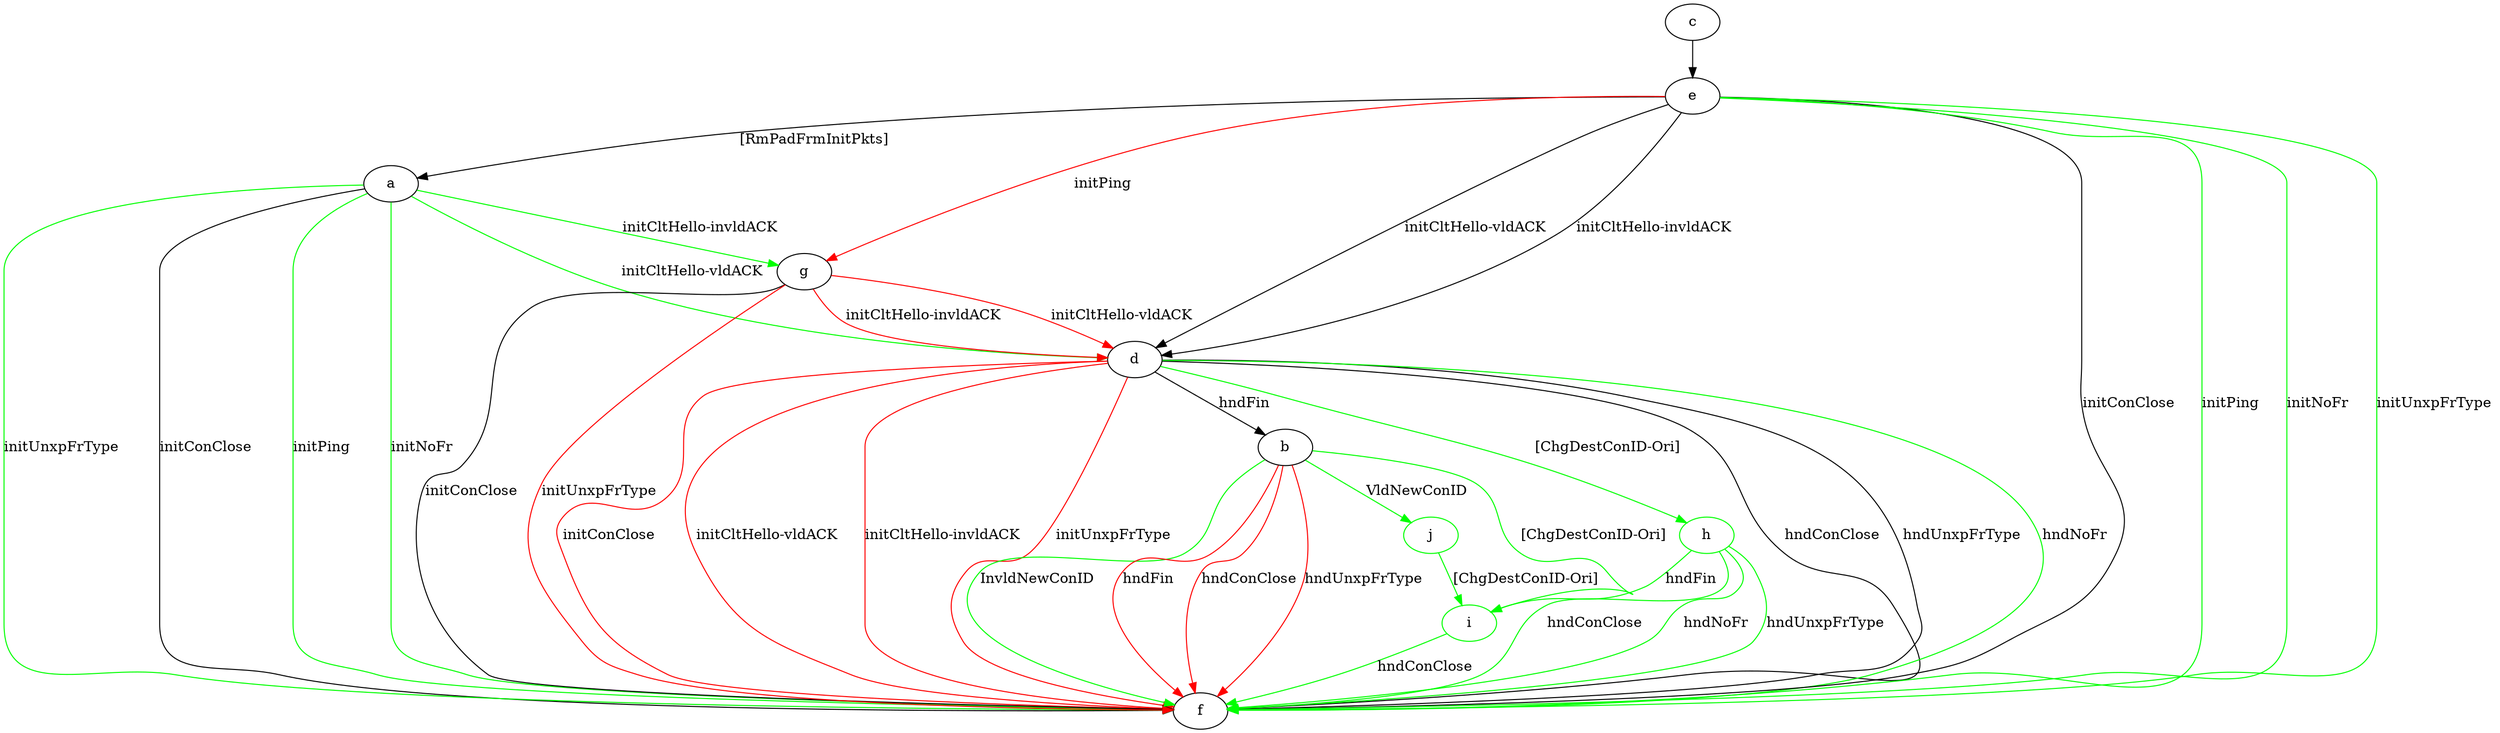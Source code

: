 digraph "" {
	a -> d	[key=0,
		color=green,
		label="initCltHello-vldACK "];
	a -> f	[key=0,
		label="initConClose "];
	a -> f	[key=1,
		color=green,
		label="initPing "];
	a -> f	[key=2,
		color=green,
		label="initNoFr "];
	a -> f	[key=3,
		color=green,
		label="initUnxpFrType "];
	a -> g	[key=0,
		color=green,
		label="initCltHello-invldACK "];
	b -> f	[key=0,
		color=green,
		label="InvldNewConID "];
	b -> f	[key=1,
		color=red,
		label="hndFin "];
	b -> f	[key=2,
		color=red,
		label="hndConClose "];
	b -> f	[key=3,
		color=red,
		label="hndUnxpFrType "];
	i	[color=green];
	b -> i	[key=0,
		color=green,
		label="[ChgDestConID-Ori] "];
	j	[color=green];
	b -> j	[key=0,
		color=green,
		label="VldNewConID "];
	c -> e	[key=0];
	d -> b	[key=0,
		label="hndFin "];
	d -> f	[key=0,
		label="hndConClose "];
	d -> f	[key=1,
		label="hndUnxpFrType "];
	d -> f	[key=2,
		color=green,
		label="hndNoFr "];
	d -> f	[key=3,
		color=red,
		label="initConClose "];
	d -> f	[key=4,
		color=red,
		label="initCltHello-vldACK "];
	d -> f	[key=5,
		color=red,
		label="initCltHello-invldACK "];
	d -> f	[key=6,
		color=red,
		label="initUnxpFrType "];
	h	[color=green];
	d -> h	[key=0,
		color=green,
		label="[ChgDestConID-Ori] "];
	e -> a	[key=0,
		label="[RmPadFrmInitPkts] "];
	e -> d	[key=0,
		label="initCltHello-vldACK "];
	e -> d	[key=1,
		label="initCltHello-invldACK "];
	e -> f	[key=0,
		label="initConClose "];
	e -> f	[key=1,
		color=green,
		label="initPing "];
	e -> f	[key=2,
		color=green,
		label="initNoFr "];
	e -> f	[key=3,
		color=green,
		label="initUnxpFrType "];
	e -> g	[key=0,
		color=red,
		label="initPing "];
	g -> d	[key=0,
		color=red,
		label="initCltHello-vldACK "];
	g -> d	[key=1,
		color=red,
		label="initCltHello-invldACK "];
	g -> f	[key=0,
		label="initConClose "];
	g -> f	[key=1,
		color=red,
		label="initUnxpFrType "];
	h -> f	[key=0,
		color=green,
		label="hndConClose "];
	h -> f	[key=1,
		color=green,
		label="hndNoFr "];
	h -> f	[key=2,
		color=green,
		label="hndUnxpFrType "];
	h -> i	[key=0,
		color=green,
		label="hndFin "];
	i -> f	[key=0,
		color=green,
		label="hndConClose "];
	j -> i	[key=0,
		color=green,
		label="[ChgDestConID-Ori] "];
}
